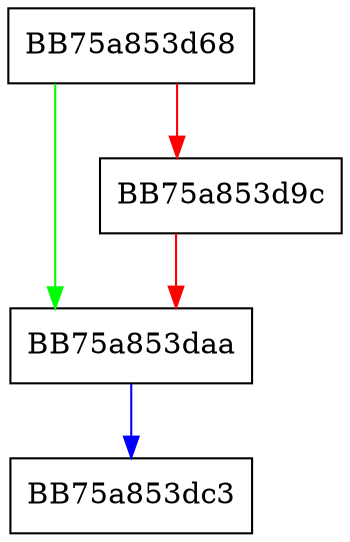 digraph CreateInstance {
  node [shape="box"];
  graph [splines=ortho];
  BB75a853d68 -> BB75a853daa [color="green"];
  BB75a853d68 -> BB75a853d9c [color="red"];
  BB75a853d9c -> BB75a853daa [color="red"];
  BB75a853daa -> BB75a853dc3 [color="blue"];
}